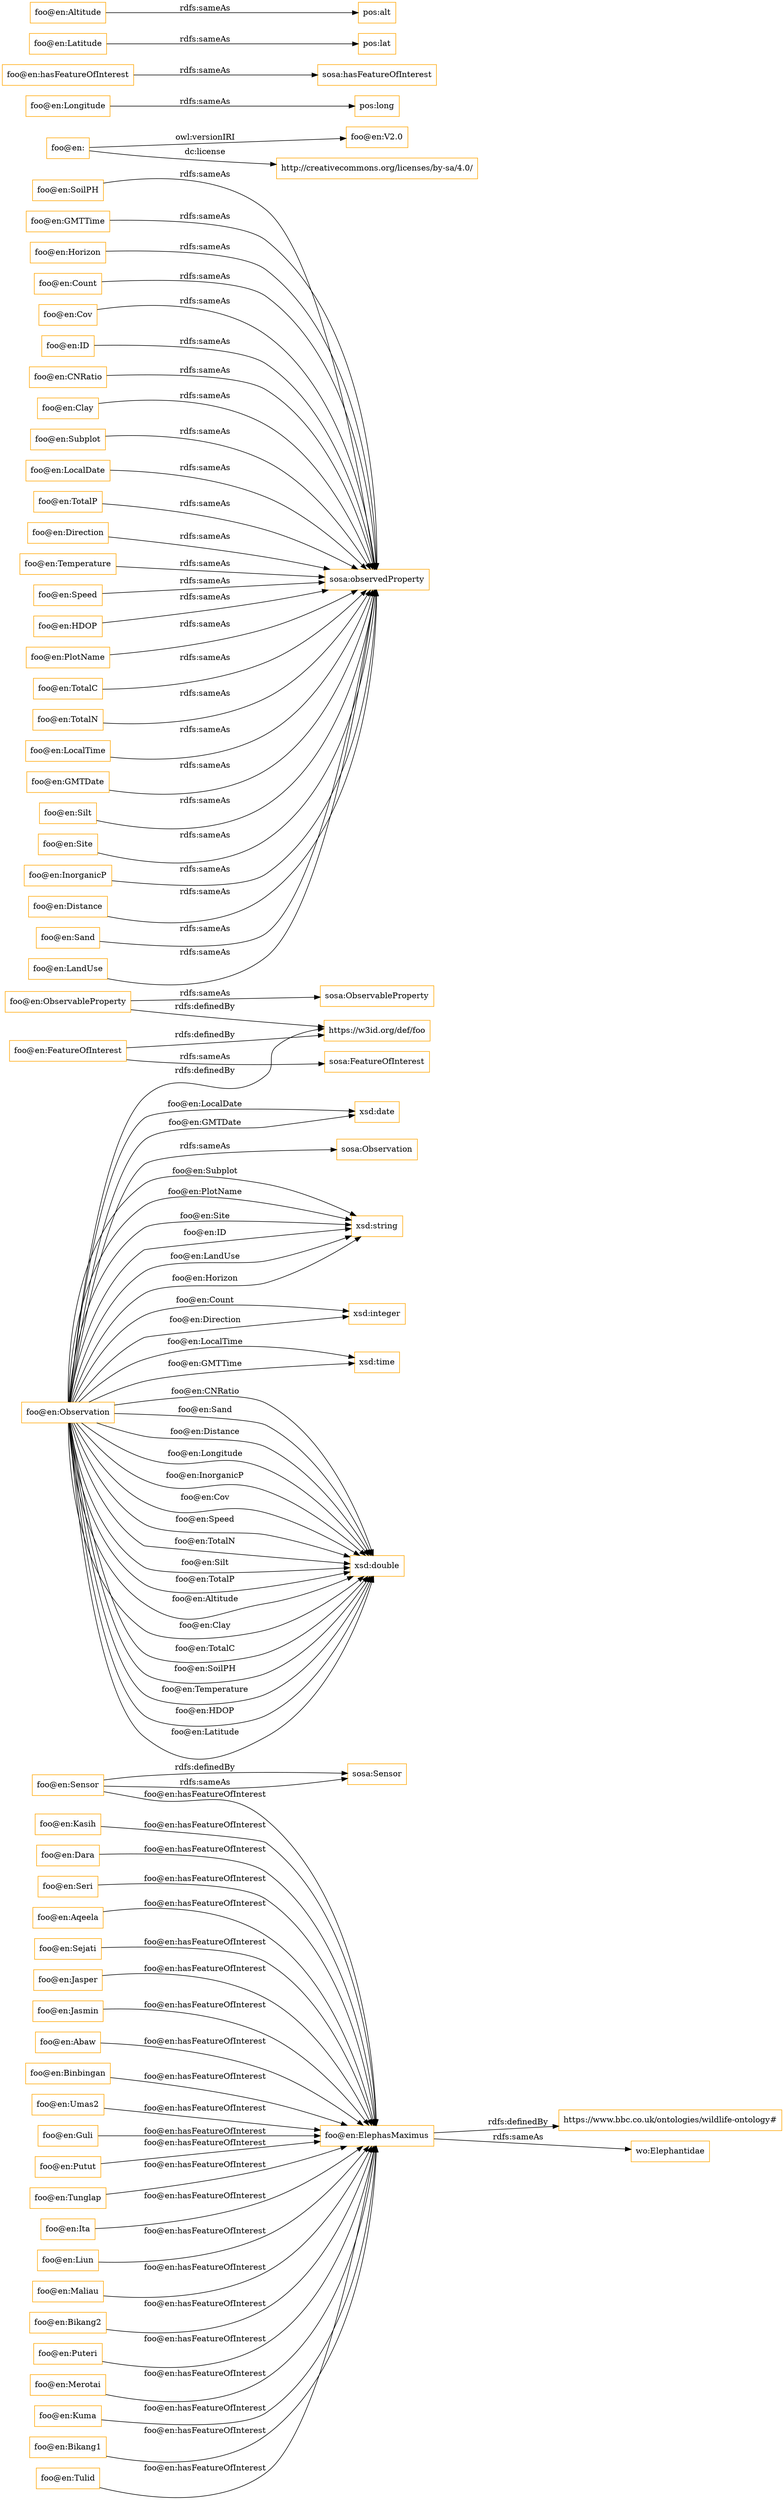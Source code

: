 digraph ar2dtool_diagram { 
rankdir=LR;
size="1501"
node [shape = rectangle, color="orange"]; "foo@en:ElephasMaximus" "foo@en:FeatureOfInterest" "foo@en:ObservableProperty" "foo@en:Observation" "foo@en:Sensor" ; /*classes style*/
	"foo@en:Kasih" -> "foo@en:ElephasMaximus" [ label = "foo@en:hasFeatureOfInterest" ];
	"foo@en:SoilPH" -> "sosa:observedProperty" [ label = "rdfs:sameAs" ];
	"foo@en:Dara" -> "foo@en:ElephasMaximus" [ label = "foo@en:hasFeatureOfInterest" ];
	"foo@en:GMTTime" -> "sosa:observedProperty" [ label = "rdfs:sameAs" ];
	"foo@en:Horizon" -> "sosa:observedProperty" [ label = "rdfs:sameAs" ];
	"foo@en:Count" -> "sosa:observedProperty" [ label = "rdfs:sameAs" ];
	"foo@en:Seri" -> "foo@en:ElephasMaximus" [ label = "foo@en:hasFeatureOfInterest" ];
	"foo@en:Aqeela" -> "foo@en:ElephasMaximus" [ label = "foo@en:hasFeatureOfInterest" ];
	"foo@en:Cov" -> "sosa:observedProperty" [ label = "rdfs:sameAs" ];
	"foo@en:Sejati" -> "foo@en:ElephasMaximus" [ label = "foo@en:hasFeatureOfInterest" ];
	"foo@en:ElephasMaximus" -> "https://www.bbc.co.uk/ontologies/wildlife-ontology#" [ label = "rdfs:definedBy" ];
	"foo@en:ElephasMaximus" -> "wo:Elephantidae" [ label = "rdfs:sameAs" ];
	"foo@en:Jasper" -> "foo@en:ElephasMaximus" [ label = "foo@en:hasFeatureOfInterest" ];
	"foo@en:ID" -> "sosa:observedProperty" [ label = "rdfs:sameAs" ];
	"foo@en:Jasmin" -> "foo@en:ElephasMaximus" [ label = "foo@en:hasFeatureOfInterest" ];
	"foo@en:Abaw" -> "foo@en:ElephasMaximus" [ label = "foo@en:hasFeatureOfInterest" ];
	"foo@en:" -> "foo@en:V2.0" [ label = "owl:versionIRI" ];
	"foo@en:" -> "http://creativecommons.org/licenses/by-sa/4.0/" [ label = "dc:license" ];
	"foo@en:CNRatio" -> "sosa:observedProperty" [ label = "rdfs:sameAs" ];
	"foo@en:Observation" -> "https://w3id.org/def/foo" [ label = "rdfs:definedBy" ];
	"foo@en:Observation" -> "sosa:Observation" [ label = "rdfs:sameAs" ];
	"foo@en:Clay" -> "sosa:observedProperty" [ label = "rdfs:sameAs" ];
	"foo@en:Subplot" -> "sosa:observedProperty" [ label = "rdfs:sameAs" ];
	"foo@en:Binbingan" -> "foo@en:ElephasMaximus" [ label = "foo@en:hasFeatureOfInterest" ];
	"foo@en:ObservableProperty" -> "https://w3id.org/def/foo" [ label = "rdfs:definedBy" ];
	"foo@en:ObservableProperty" -> "sosa:ObservableProperty" [ label = "rdfs:sameAs" ];
	"foo@en:Umas2" -> "foo@en:ElephasMaximus" [ label = "foo@en:hasFeatureOfInterest" ];
	"foo@en:Guli" -> "foo@en:ElephasMaximus" [ label = "foo@en:hasFeatureOfInterest" ];
	"foo@en:LocalDate" -> "sosa:observedProperty" [ label = "rdfs:sameAs" ];
	"foo@en:TotalP" -> "sosa:observedProperty" [ label = "rdfs:sameAs" ];
	"foo@en:Direction" -> "sosa:observedProperty" [ label = "rdfs:sameAs" ];
	"foo@en:Putut" -> "foo@en:ElephasMaximus" [ label = "foo@en:hasFeatureOfInterest" ];
	"foo@en:Tunglap" -> "foo@en:ElephasMaximus" [ label = "foo@en:hasFeatureOfInterest" ];
	"foo@en:FeatureOfInterest" -> "https://w3id.org/def/foo" [ label = "rdfs:definedBy" ];
	"foo@en:FeatureOfInterest" -> "sosa:FeatureOfInterest" [ label = "rdfs:sameAs" ];
	"foo@en:Ita" -> "foo@en:ElephasMaximus" [ label = "foo@en:hasFeatureOfInterest" ];
	"foo@en:Temperature" -> "sosa:observedProperty" [ label = "rdfs:sameAs" ];
	"foo@en:Speed" -> "sosa:observedProperty" [ label = "rdfs:sameAs" ];
	"foo@en:HDOP" -> "sosa:observedProperty" [ label = "rdfs:sameAs" ];
	"foo@en:Liun" -> "foo@en:ElephasMaximus" [ label = "foo@en:hasFeatureOfInterest" ];
	"foo@en:PlotName" -> "sosa:observedProperty" [ label = "rdfs:sameAs" ];
	"foo@en:Longitude" -> "pos:long" [ label = "rdfs:sameAs" ];
	"foo@en:Maliau" -> "foo@en:ElephasMaximus" [ label = "foo@en:hasFeatureOfInterest" ];
	"foo@en:TotalC" -> "sosa:observedProperty" [ label = "rdfs:sameAs" ];
	"foo@en:hasFeatureOfInterest" -> "sosa:hasFeatureOfInterest" [ label = "rdfs:sameAs" ];
	"foo@en:TotalN" -> "sosa:observedProperty" [ label = "rdfs:sameAs" ];
	"foo@en:LocalTime" -> "sosa:observedProperty" [ label = "rdfs:sameAs" ];
	"foo@en:Latitude" -> "pos:lat" [ label = "rdfs:sameAs" ];
	"foo@en:GMTDate" -> "sosa:observedProperty" [ label = "rdfs:sameAs" ];
	"foo@en:Bikang2" -> "foo@en:ElephasMaximus" [ label = "foo@en:hasFeatureOfInterest" ];
	"foo@en:Puteri" -> "foo@en:ElephasMaximus" [ label = "foo@en:hasFeatureOfInterest" ];
	"foo@en:Silt" -> "sosa:observedProperty" [ label = "rdfs:sameAs" ];
	"foo@en:Sensor" -> "sosa:Sensor" [ label = "rdfs:definedBy" ];
	"foo@en:Sensor" -> "sosa:Sensor" [ label = "rdfs:sameAs" ];
	"foo@en:Site" -> "sosa:observedProperty" [ label = "rdfs:sameAs" ];
	"foo@en:Merotai" -> "foo@en:ElephasMaximus" [ label = "foo@en:hasFeatureOfInterest" ];
	"foo@en:InorganicP" -> "sosa:observedProperty" [ label = "rdfs:sameAs" ];
	"foo@en:Kuma" -> "foo@en:ElephasMaximus" [ label = "foo@en:hasFeatureOfInterest" ];
	"foo@en:Altitude" -> "pos:alt" [ label = "rdfs:sameAs" ];
	"foo@en:Bikang1" -> "foo@en:ElephasMaximus" [ label = "foo@en:hasFeatureOfInterest" ];
	"foo@en:Distance" -> "sosa:observedProperty" [ label = "rdfs:sameAs" ];
	"foo@en:Tulid" -> "foo@en:ElephasMaximus" [ label = "foo@en:hasFeatureOfInterest" ];
	"foo@en:Sand" -> "sosa:observedProperty" [ label = "rdfs:sameAs" ];
	"foo@en:LandUse" -> "sosa:observedProperty" [ label = "rdfs:sameAs" ];
	"foo@en:Observation" -> "xsd:string" [ label = "foo@en:ID" ];
	"foo@en:Observation" -> "xsd:string" [ label = "foo@en:LandUse" ];
	"foo@en:Observation" -> "xsd:integer" [ label = "foo@en:Direction" ];
	"foo@en:Observation" -> "xsd:string" [ label = "foo@en:Horizon" ];
	"foo@en:Observation" -> "xsd:time" [ label = "foo@en:GMTTime" ];
	"foo@en:Observation" -> "xsd:double" [ label = "foo@en:TotalC" ];
	"foo@en:Observation" -> "xsd:double" [ label = "foo@en:SoilPH" ];
	"foo@en:Observation" -> "xsd:double" [ label = "foo@en:Temperature" ];
	"foo@en:Observation" -> "xsd:string" [ label = "foo@en:Subplot" ];
	"foo@en:Observation" -> "xsd:integer" [ label = "foo@en:Count" ];
	"foo@en:Observation" -> "xsd:double" [ label = "foo@en:HDOP" ];
	"foo@en:Observation" -> "xsd:double" [ label = "foo@en:Latitude" ];
	"foo@en:Observation" -> "xsd:time" [ label = "foo@en:LocalTime" ];
	"foo@en:Observation" -> "xsd:double" [ label = "foo@en:CNRatio" ];
	"foo@en:Observation" -> "xsd:double" [ label = "foo@en:Sand" ];
	"foo@en:Observation" -> "xsd:double" [ label = "foo@en:Distance" ];
	"foo@en:Observation" -> "xsd:string" [ label = "foo@en:PlotName" ];
	"foo@en:Observation" -> "xsd:date" [ label = "foo@en:GMTDate" ];
	"foo@en:Observation" -> "xsd:double" [ label = "foo@en:Longitude" ];
	"foo@en:Observation" -> "xsd:string" [ label = "foo@en:Site" ];
	"foo@en:Observation" -> "xsd:double" [ label = "foo@en:InorganicP" ];
	"foo@en:Observation" -> "xsd:double" [ label = "foo@en:Cov" ];
	"foo@en:Observation" -> "xsd:double" [ label = "foo@en:Speed" ];
	"foo@en:Observation" -> "xsd:double" [ label = "foo@en:TotalN" ];
	"foo@en:Observation" -> "xsd:double" [ label = "foo@en:Silt" ];
	"foo@en:Observation" -> "xsd:double" [ label = "foo@en:TotalP" ];
	"foo@en:Observation" -> "xsd:double" [ label = "foo@en:Altitude" ];
	"foo@en:Sensor" -> "foo@en:ElephasMaximus" [ label = "foo@en:hasFeatureOfInterest" ];
	"foo@en:Observation" -> "xsd:double" [ label = "foo@en:Clay" ];
	"foo@en:Observation" -> "xsd:date" [ label = "foo@en:LocalDate" ];

}
